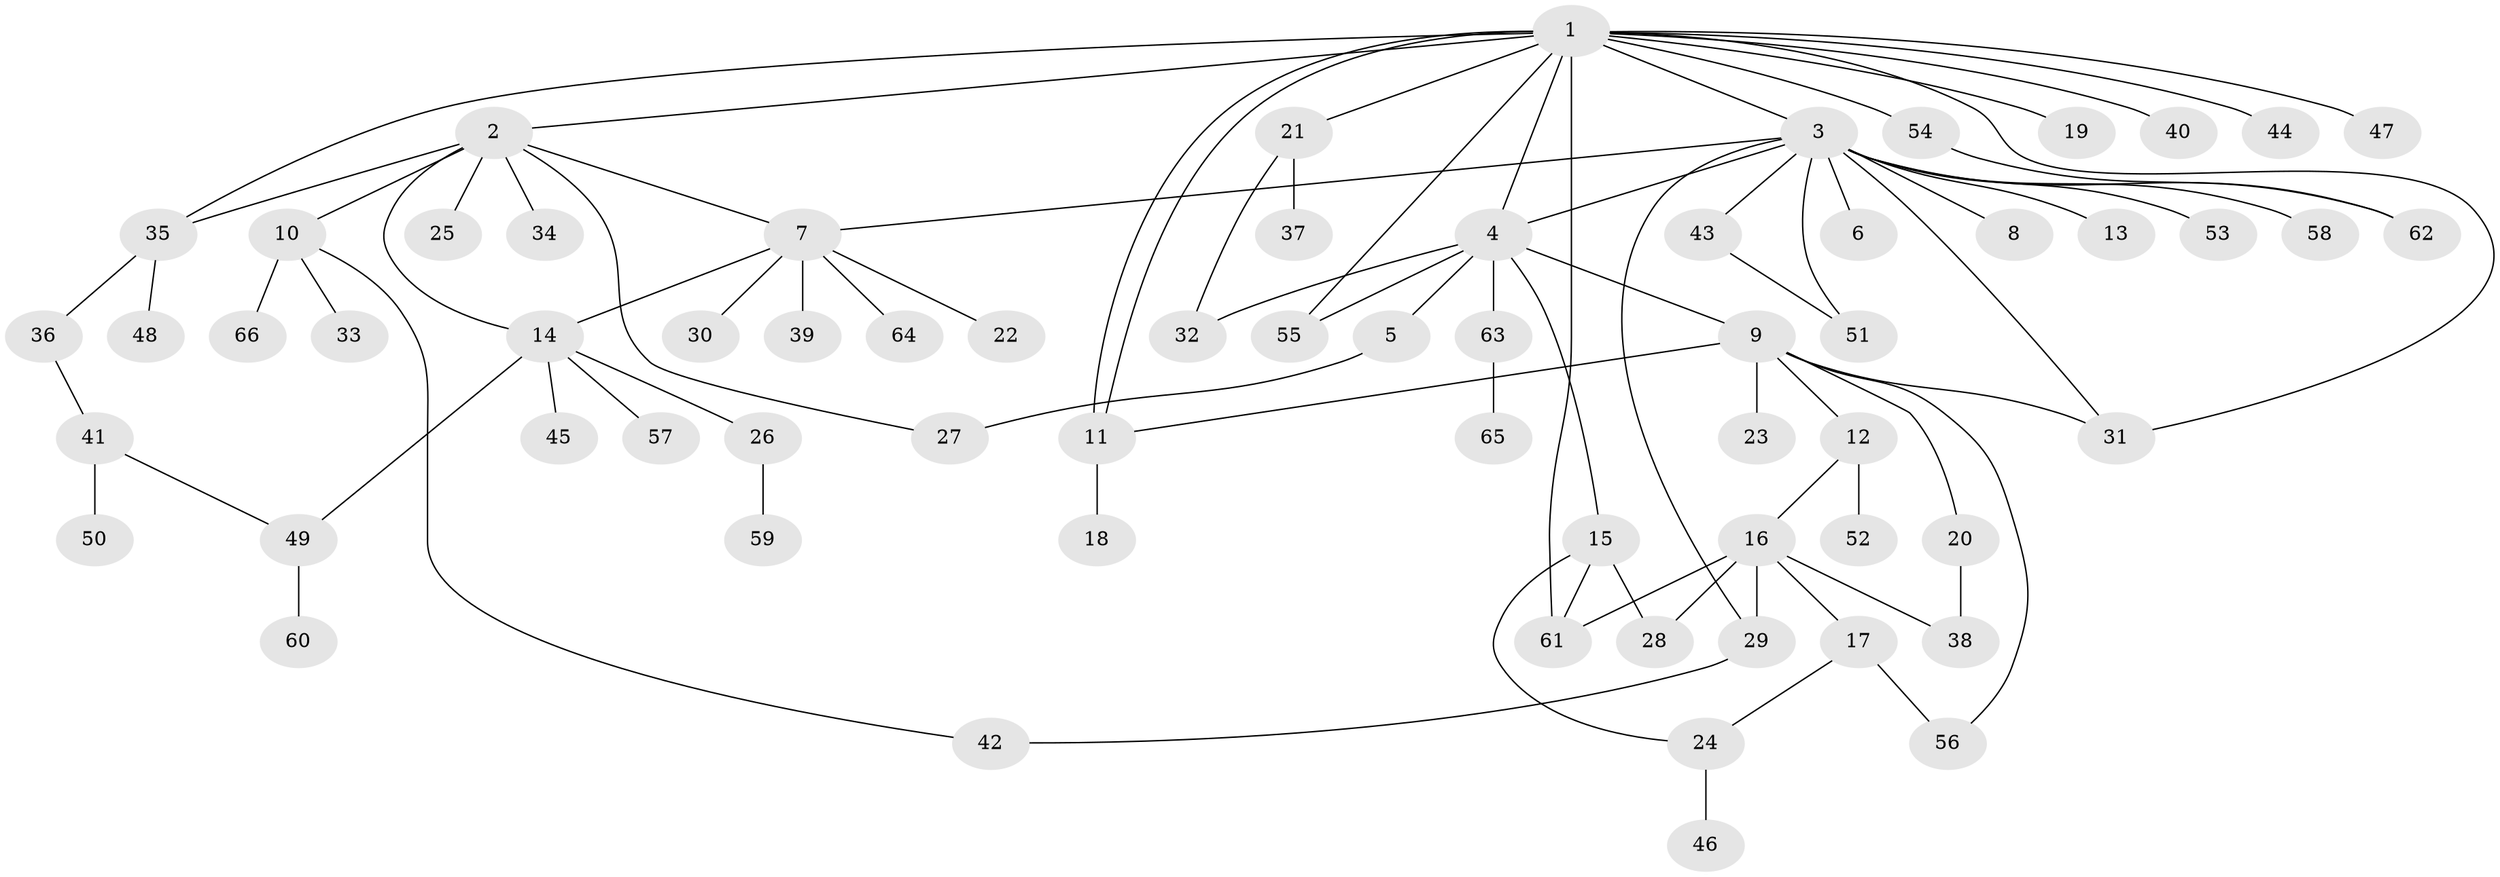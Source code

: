 // coarse degree distribution, {11: 0.02564102564102564, 12: 0.02564102564102564, 1: 0.717948717948718, 2: 0.10256410256410256, 6: 0.02564102564102564, 5: 0.05128205128205128, 10: 0.02564102564102564, 3: 0.02564102564102564}
// Generated by graph-tools (version 1.1) at 2025/51/03/04/25 21:51:05]
// undirected, 66 vertices, 87 edges
graph export_dot {
graph [start="1"]
  node [color=gray90,style=filled];
  1;
  2;
  3;
  4;
  5;
  6;
  7;
  8;
  9;
  10;
  11;
  12;
  13;
  14;
  15;
  16;
  17;
  18;
  19;
  20;
  21;
  22;
  23;
  24;
  25;
  26;
  27;
  28;
  29;
  30;
  31;
  32;
  33;
  34;
  35;
  36;
  37;
  38;
  39;
  40;
  41;
  42;
  43;
  44;
  45;
  46;
  47;
  48;
  49;
  50;
  51;
  52;
  53;
  54;
  55;
  56;
  57;
  58;
  59;
  60;
  61;
  62;
  63;
  64;
  65;
  66;
  1 -- 2;
  1 -- 3;
  1 -- 4;
  1 -- 11;
  1 -- 11;
  1 -- 19;
  1 -- 21;
  1 -- 31;
  1 -- 35;
  1 -- 40;
  1 -- 44;
  1 -- 47;
  1 -- 54;
  1 -- 55;
  1 -- 61;
  2 -- 7;
  2 -- 10;
  2 -- 14;
  2 -- 25;
  2 -- 27;
  2 -- 34;
  2 -- 35;
  3 -- 4;
  3 -- 6;
  3 -- 7;
  3 -- 8;
  3 -- 13;
  3 -- 29;
  3 -- 31;
  3 -- 43;
  3 -- 51;
  3 -- 53;
  3 -- 58;
  3 -- 62;
  4 -- 5;
  4 -- 9;
  4 -- 15;
  4 -- 32;
  4 -- 55;
  4 -- 63;
  5 -- 27;
  7 -- 14;
  7 -- 22;
  7 -- 30;
  7 -- 39;
  7 -- 64;
  9 -- 11;
  9 -- 12;
  9 -- 20;
  9 -- 23;
  9 -- 31;
  9 -- 56;
  10 -- 33;
  10 -- 42;
  10 -- 66;
  11 -- 18;
  12 -- 16;
  12 -- 52;
  14 -- 26;
  14 -- 45;
  14 -- 49;
  14 -- 57;
  15 -- 24;
  15 -- 28;
  15 -- 61;
  16 -- 17;
  16 -- 28;
  16 -- 29;
  16 -- 38;
  16 -- 61;
  17 -- 24;
  17 -- 56;
  20 -- 38;
  21 -- 32;
  21 -- 37;
  24 -- 46;
  26 -- 59;
  29 -- 42;
  35 -- 36;
  35 -- 48;
  36 -- 41;
  41 -- 49;
  41 -- 50;
  43 -- 51;
  49 -- 60;
  54 -- 62;
  63 -- 65;
}
